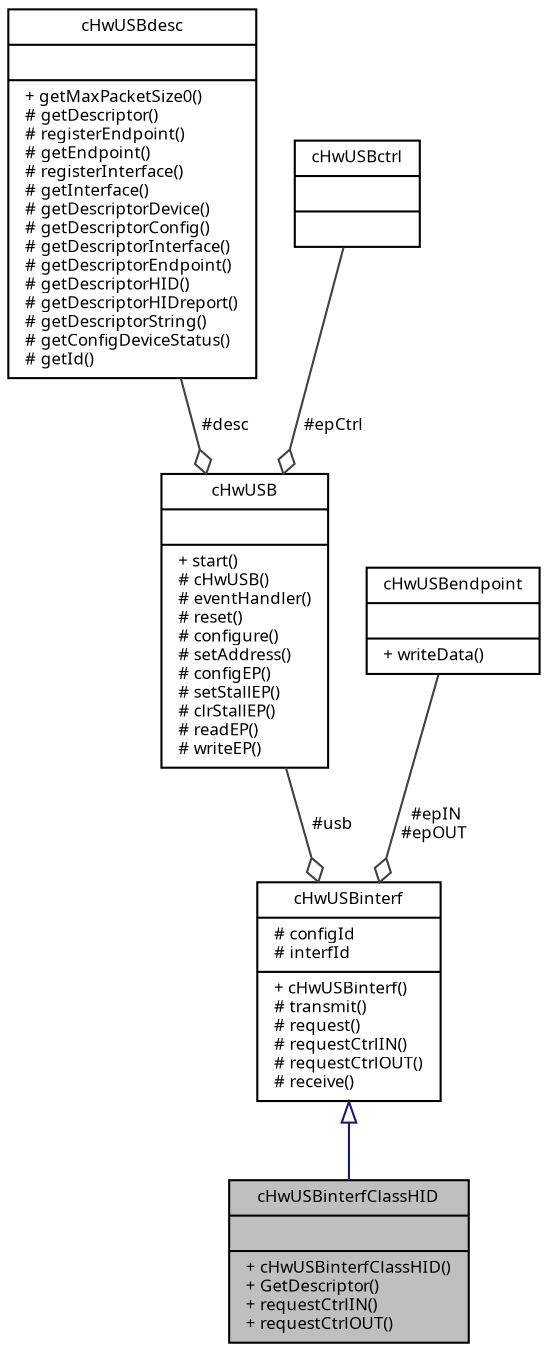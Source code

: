 digraph "cHwUSBinterfClassHID"
{
  edge [fontname="Sans",fontsize="8",labelfontname="Sans",labelfontsize="8"];
  node [fontname="Sans",fontsize="8",shape=record];
  Node1 [label="{cHwUSBinterfClassHID\n||+ cHwUSBinterfClassHID()\l+ GetDescriptor()\l+ requestCtrlIN()\l+ requestCtrlOUT()\l}",height=0.2,width=0.4,color="black", fillcolor="grey75", style="filled", fontcolor="black"];
  Node2 -> Node1 [dir="back",color="midnightblue",fontsize="8",style="solid",arrowtail="onormal",fontname="Sans"];
  Node2 [label="{cHwUSBinterf\n|# configId\l# interfId\l|+ cHwUSBinterf()\l# transmit()\l# request()\l# requestCtrlIN()\l# requestCtrlOUT()\l# receive()\l}",height=0.2,width=0.4,color="black", fillcolor="white", style="filled",URL="$classc_hw_u_s_binterf.html"];
  Node3 -> Node2 [color="grey25",fontsize="8",style="solid",label=" #usb" ,arrowhead="odiamond",fontname="Sans"];
  Node3 [label="{cHwUSB\n||+ start()\l# cHwUSB()\l# eventHandler()\l# reset()\l# configure()\l# setAddress()\l# configEP()\l# setStallEP()\l# clrStallEP()\l# readEP()\l# writeEP()\l}",height=0.2,width=0.4,color="black", fillcolor="white", style="filled",URL="$classc_hw_u_s_b.html",tooltip="Abstract interface to USB hardware. "];
  Node4 -> Node3 [color="grey25",fontsize="8",style="solid",label=" #desc" ,arrowhead="odiamond",fontname="Sans"];
  Node4 [label="{cHwUSBdesc\n||+ getMaxPacketSize0()\l# getDescriptor()\l# registerEndpoint()\l# getEndpoint()\l# registerInterface()\l# getInterface()\l# getDescriptorDevice()\l# getDescriptorConfig()\l# getDescriptorInterface()\l# getDescriptorEndpoint()\l# getDescriptorHID()\l# getDescriptorHIDreport()\l# getDescriptorString()\l# getConfigDeviceStatus()\l# getId()\l}",height=0.2,width=0.4,color="black", fillcolor="white", style="filled",URL="$classc_hw_u_s_bdesc.html",tooltip="Abstract base class for USB descriptor. "];
  Node5 -> Node3 [color="grey25",fontsize="8",style="solid",label=" #epCtrl" ,arrowhead="odiamond",fontname="Sans"];
  Node5 [label="{cHwUSBctrl\n||}",height=0.2,width=0.4,color="black", fillcolor="white", style="filled",URL="$classc_hw_u_s_bctrl.html",tooltip="Control Endpoint (IN and OUT) "];
  Node6 -> Node2 [color="grey25",fontsize="8",style="solid",label=" #epIN\n#epOUT" ,arrowhead="odiamond",fontname="Sans"];
  Node6 [label="{cHwUSBendpoint\n||+ writeData()\l}",height=0.2,width=0.4,color="black", fillcolor="white", style="filled",URL="$classc_hw_u_s_bendpoint.html",tooltip="Endpoint. "];
}
